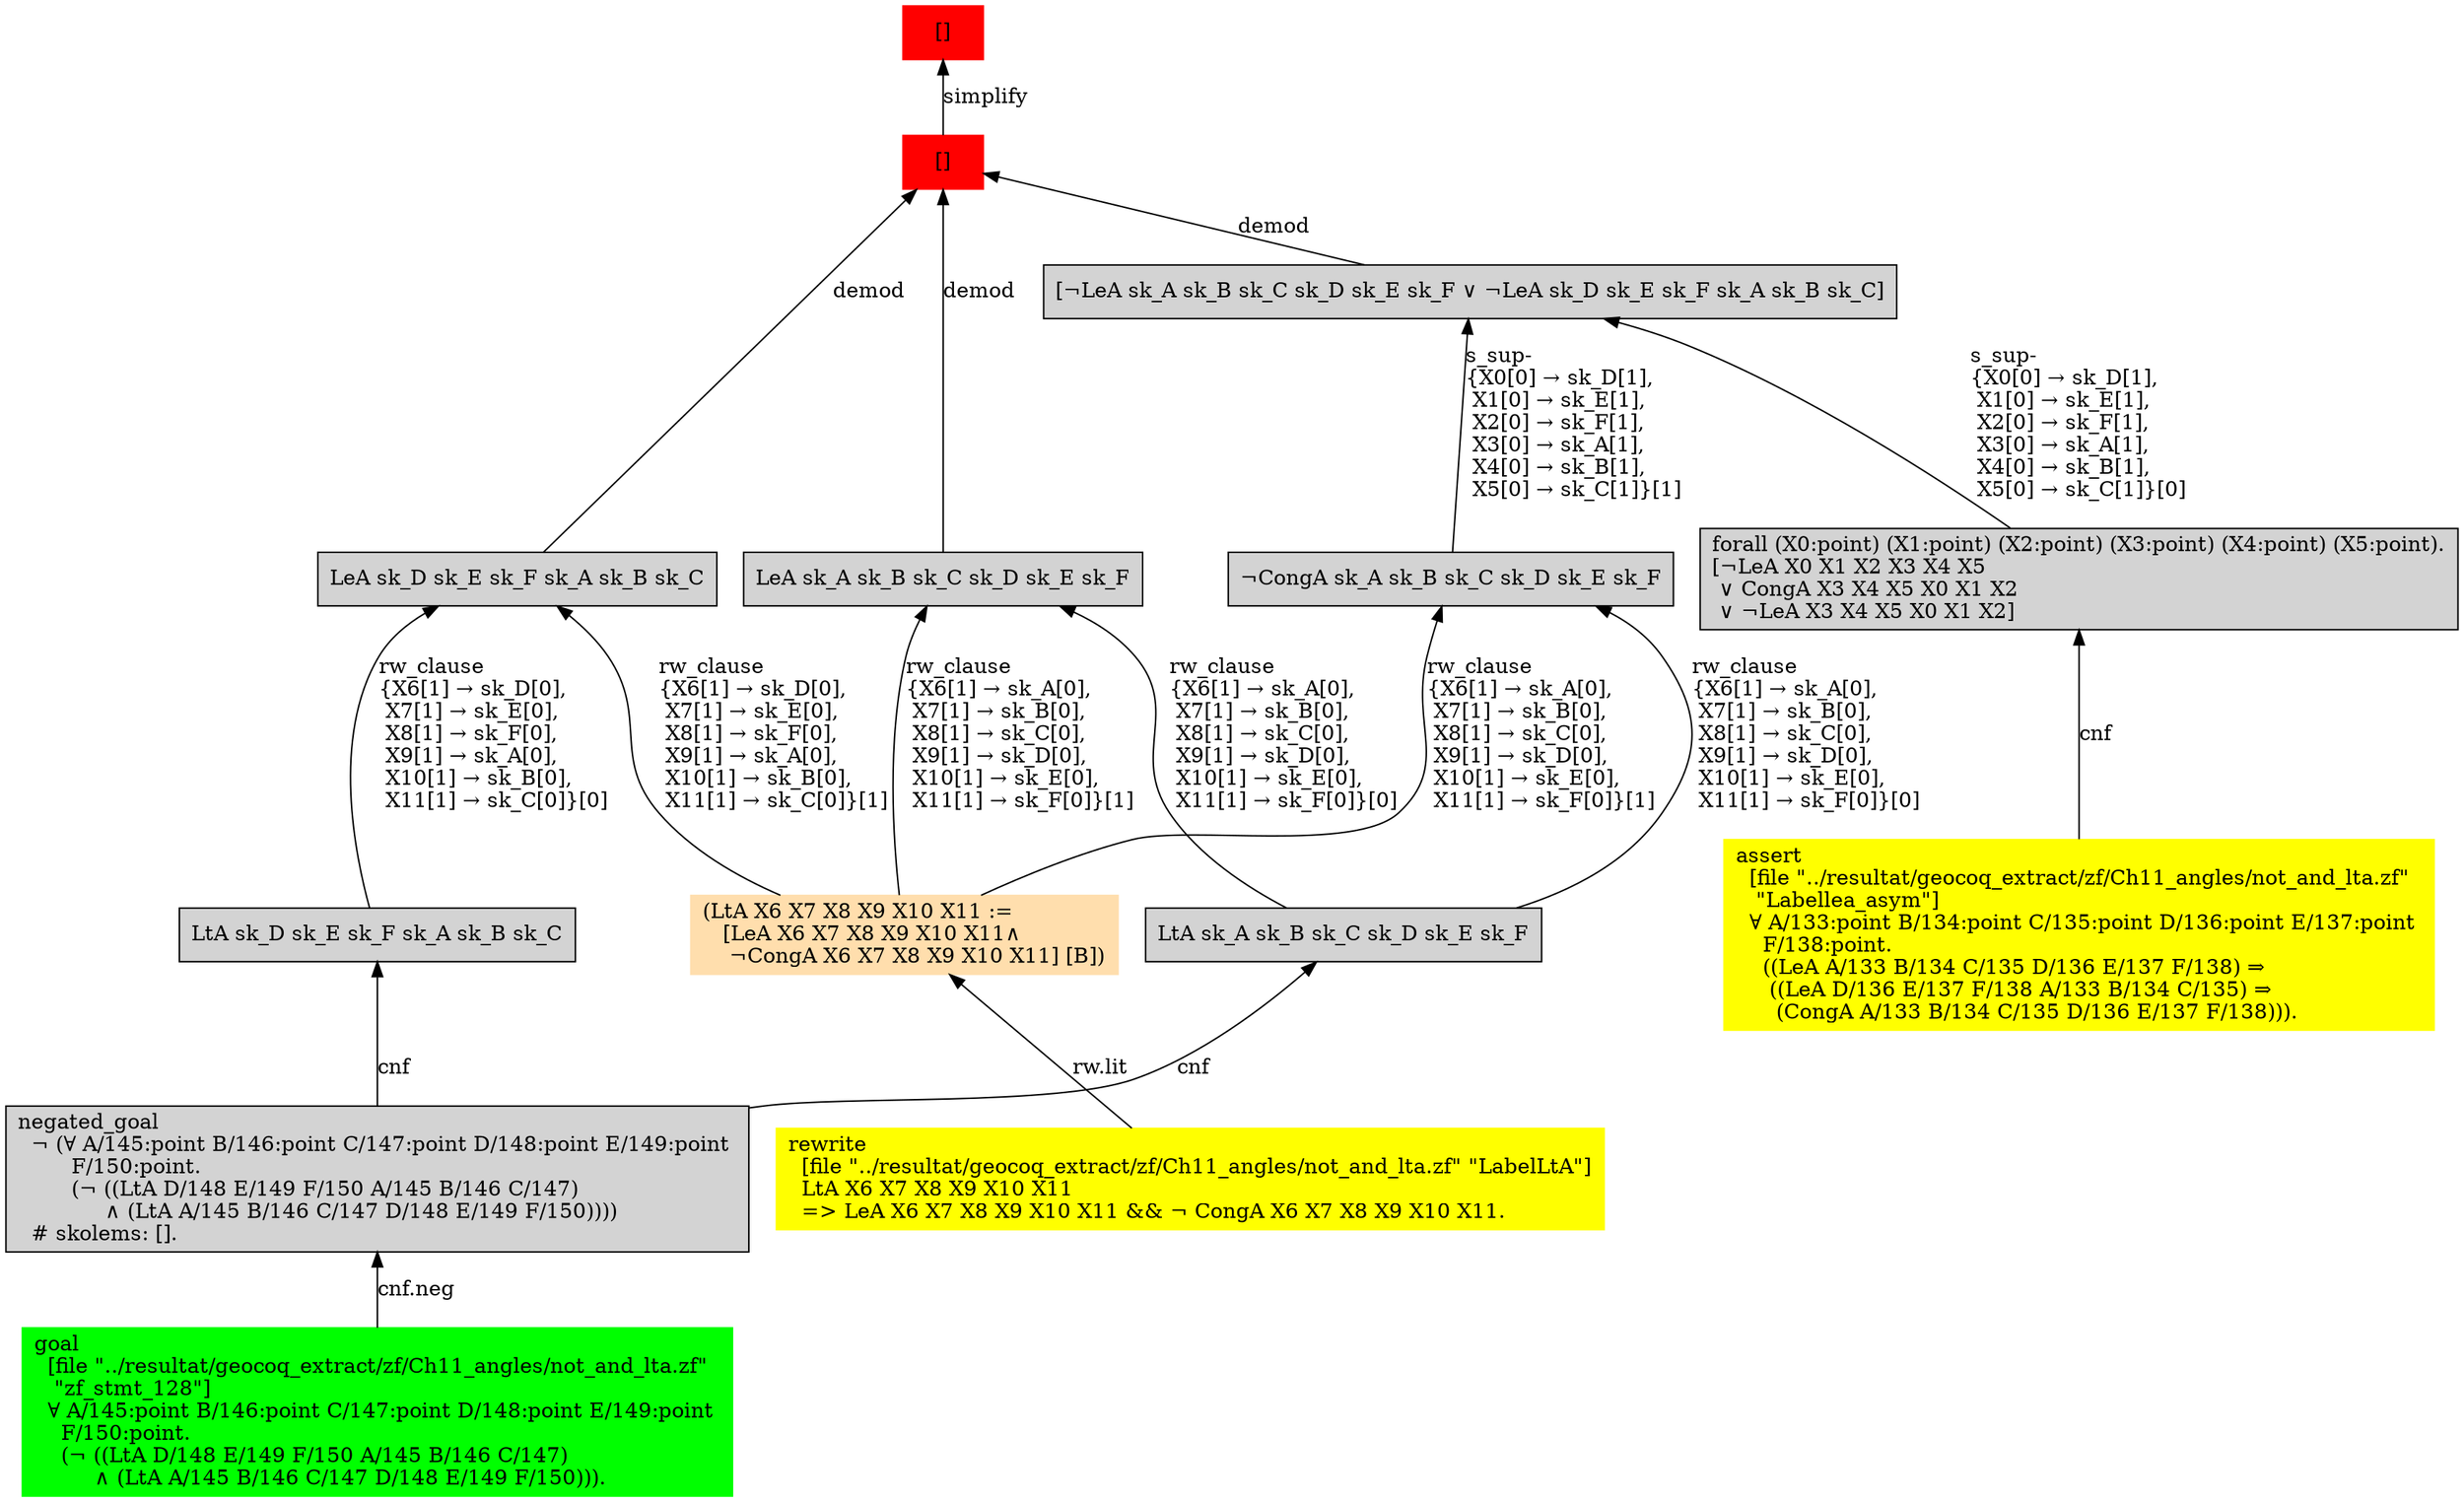 digraph "unsat_graph" {
  vertex_0 [color=red, label="[]", shape=box, style=filled];
  vertex_0 -> vertex_1 [label="simplify", dir="back"];
  vertex_1 [color=red, label="[]", shape=box, style=filled];
  vertex_1 -> vertex_2 [label="demod", dir="back"];
  vertex_2 [shape=box, label="LeA sk_D sk_E sk_F sk_A sk_B sk_C\l", style=filled];
  vertex_2 -> vertex_3 [label="rw_clause\l\{X6[1] → sk_D[0], \l X7[1] → sk_E[0], \l X8[1] → sk_F[0], \l X9[1] → sk_A[0], \l X10[1] → sk_B[0], \l X11[1] → sk_C[0]\}[1]\l", dir="back"];
  vertex_3 [color=navajowhite, shape=box, label="(LtA X6 X7 X8 X9 X10 X11 :=\l   [LeA X6 X7 X8 X9 X10 X11∧\l    ¬CongA X6 X7 X8 X9 X10 X11] [B])\l", style=filled];
  vertex_3 -> vertex_4 [label="rw.lit", dir="back"];
  vertex_4 [color=yellow, shape=box, label="rewrite\l  [file \"../resultat/geocoq_extract/zf/Ch11_angles/not_and_lta.zf\" \"LabelLtA\"]\l  LtA X6 X7 X8 X9 X10 X11\l  =\> LeA X6 X7 X8 X9 X10 X11 && ¬ CongA X6 X7 X8 X9 X10 X11.\l", style=filled];
  vertex_2 -> vertex_5 [label="rw_clause\l\{X6[1] → sk_D[0], \l X7[1] → sk_E[0], \l X8[1] → sk_F[0], \l X9[1] → sk_A[0], \l X10[1] → sk_B[0], \l X11[1] → sk_C[0]\}[0]\l", dir="back"];
  vertex_5 [shape=box, label="LtA sk_D sk_E sk_F sk_A sk_B sk_C\l", style=filled];
  vertex_5 -> vertex_6 [label="cnf", dir="back"];
  vertex_6 [shape=box, label="negated_goal\l  ¬ (∀ A/145:point B/146:point C/147:point D/148:point E/149:point \l        F/150:point.\l        (¬ ((LtA D/148 E/149 F/150 A/145 B/146 C/147)\l             ∧ (LtA A/145 B/146 C/147 D/148 E/149 F/150))))\l  # skolems: [].\l", style=filled];
  vertex_6 -> vertex_7 [label="cnf.neg", dir="back"];
  vertex_7 [color=green, shape=box, label="goal\l  [file \"../resultat/geocoq_extract/zf/Ch11_angles/not_and_lta.zf\" \l   \"zf_stmt_128\"]\l  ∀ A/145:point B/146:point C/147:point D/148:point E/149:point \l    F/150:point.\l    (¬ ((LtA D/148 E/149 F/150 A/145 B/146 C/147)\l         ∧ (LtA A/145 B/146 C/147 D/148 E/149 F/150))).\l", style=filled];
  vertex_1 -> vertex_8 [label="demod", dir="back"];
  vertex_8 [shape=box, label="LeA sk_A sk_B sk_C sk_D sk_E sk_F\l", style=filled];
  vertex_8 -> vertex_3 [label="rw_clause\l\{X6[1] → sk_A[0], \l X7[1] → sk_B[0], \l X8[1] → sk_C[0], \l X9[1] → sk_D[0], \l X10[1] → sk_E[0], \l X11[1] → sk_F[0]\}[1]\l", dir="back"];
  vertex_8 -> vertex_9 [label="rw_clause\l\{X6[1] → sk_A[0], \l X7[1] → sk_B[0], \l X8[1] → sk_C[0], \l X9[1] → sk_D[0], \l X10[1] → sk_E[0], \l X11[1] → sk_F[0]\}[0]\l", dir="back"];
  vertex_9 [shape=box, label="LtA sk_A sk_B sk_C sk_D sk_E sk_F\l", style=filled];
  vertex_9 -> vertex_6 [label="cnf", dir="back"];
  vertex_1 -> vertex_10 [label="demod", dir="back"];
  vertex_10 [shape=box, label="[¬LeA sk_A sk_B sk_C sk_D sk_E sk_F ∨ ¬LeA sk_D sk_E sk_F sk_A sk_B sk_C]\l", style=filled];
  vertex_10 -> vertex_11 [label="s_sup-\l\{X0[0] → sk_D[1], \l X1[0] → sk_E[1], \l X2[0] → sk_F[1], \l X3[0] → sk_A[1], \l X4[0] → sk_B[1], \l X5[0] → sk_C[1]\}[1]\l", dir="back"];
  vertex_11 [shape=box, label="¬CongA sk_A sk_B sk_C sk_D sk_E sk_F\l", style=filled];
  vertex_11 -> vertex_3 [label="rw_clause\l\{X6[1] → sk_A[0], \l X7[1] → sk_B[0], \l X8[1] → sk_C[0], \l X9[1] → sk_D[0], \l X10[1] → sk_E[0], \l X11[1] → sk_F[0]\}[1]\l", dir="back"];
  vertex_11 -> vertex_9 [label="rw_clause\l\{X6[1] → sk_A[0], \l X7[1] → sk_B[0], \l X8[1] → sk_C[0], \l X9[1] → sk_D[0], \l X10[1] → sk_E[0], \l X11[1] → sk_F[0]\}[0]\l", dir="back"];
  vertex_10 -> vertex_12 [label="s_sup-\l\{X0[0] → sk_D[1], \l X1[0] → sk_E[1], \l X2[0] → sk_F[1], \l X3[0] → sk_A[1], \l X4[0] → sk_B[1], \l X5[0] → sk_C[1]\}[0]\l", dir="back"];
  vertex_12 [shape=box, label="forall (X0:point) (X1:point) (X2:point) (X3:point) (X4:point) (X5:point).\l[¬LeA X0 X1 X2 X3 X4 X5\l ∨ CongA X3 X4 X5 X0 X1 X2\l ∨ ¬LeA X3 X4 X5 X0 X1 X2]\l", style=filled];
  vertex_12 -> vertex_13 [label="cnf", dir="back"];
  vertex_13 [color=yellow, shape=box, label="assert\l  [file \"../resultat/geocoq_extract/zf/Ch11_angles/not_and_lta.zf\" \l   \"Labellea_asym\"]\l  ∀ A/133:point B/134:point C/135:point D/136:point E/137:point \l    F/138:point.\l    ((LeA A/133 B/134 C/135 D/136 E/137 F/138) ⇒\l     ((LeA D/136 E/137 F/138 A/133 B/134 C/135) ⇒\l      (CongA A/133 B/134 C/135 D/136 E/137 F/138))).\l", style=filled];
  }


